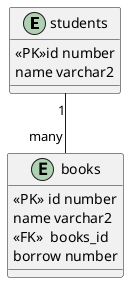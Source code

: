 @startuml db
entity students{
<<PK>>id number
name varchar2
} 

entity books{
<<PK>> id number
name varchar2
<<FK>>  books_id
borrow number
}  
students "1" -- "many" books
@enduml